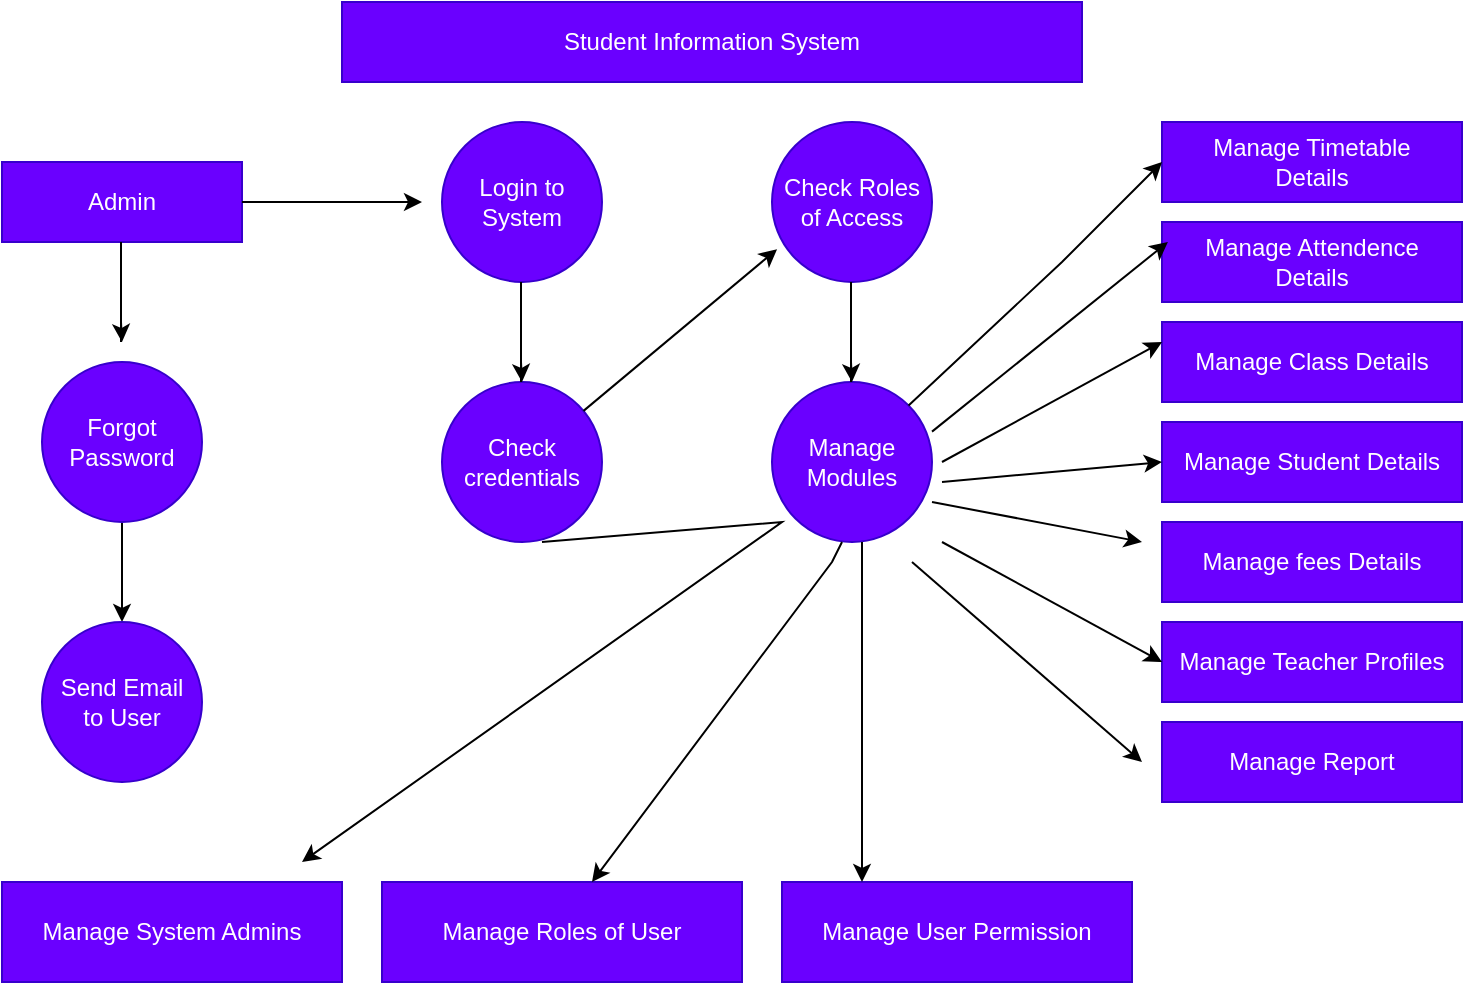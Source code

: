 <mxfile version="28.0.7">
  <diagram name="Page-1" id="XZNoGqd64cOCeawMDGhp">
    <mxGraphModel dx="1034" dy="604" grid="1" gridSize="10" guides="1" tooltips="1" connect="1" arrows="1" fold="1" page="1" pageScale="1" pageWidth="850" pageHeight="1100" background="#ffffff" math="0" shadow="0">
      <root>
        <mxCell id="0" />
        <mxCell id="1" parent="0" />
        <mxCell id="G0Ot-FoULC2eowzURZDv-1" value="Check Roles of Access" style="ellipse;whiteSpace=wrap;html=1;aspect=fixed;strokeColor=#3700CC;fillColor=#6a00ff;fontColor=#ffffff;" vertex="1" parent="1">
          <mxGeometry x="425" y="100" width="80" height="80" as="geometry" />
        </mxCell>
        <mxCell id="G0Ot-FoULC2eowzURZDv-2" value="Manage&lt;div&gt;Modules&lt;/div&gt;" style="ellipse;whiteSpace=wrap;html=1;aspect=fixed;fillColor=#6a00ff;fontColor=#ffffff;strokeColor=#3700CC;" vertex="1" parent="1">
          <mxGeometry x="425" y="230" width="80" height="80" as="geometry" />
        </mxCell>
        <mxCell id="G0Ot-FoULC2eowzURZDv-3" value="Login to System" style="ellipse;whiteSpace=wrap;html=1;aspect=fixed;fillColor=#6a00ff;fontColor=#ffffff;strokeColor=#3700CC;" vertex="1" parent="1">
          <mxGeometry x="260" y="100" width="80" height="80" as="geometry" />
        </mxCell>
        <mxCell id="G0Ot-FoULC2eowzURZDv-4" value="Check credentials" style="ellipse;whiteSpace=wrap;html=1;aspect=fixed;fillColor=#6a00ff;fontColor=#ffffff;strokeColor=#3700CC;" vertex="1" parent="1">
          <mxGeometry x="260" y="230" width="80" height="80" as="geometry" />
        </mxCell>
        <mxCell id="G0Ot-FoULC2eowzURZDv-5" value="Admin" style="rounded=0;whiteSpace=wrap;html=1;fillColor=#6a00ff;fontColor=#ffffff;strokeColor=#3700CC;" vertex="1" parent="1">
          <mxGeometry x="40" y="120" width="120" height="40" as="geometry" />
        </mxCell>
        <mxCell id="G0Ot-FoULC2eowzURZDv-27" value="" style="edgeStyle=orthogonalEdgeStyle;rounded=0;orthogonalLoop=1;jettySize=auto;html=1;" edge="1" parent="1" source="G0Ot-FoULC2eowzURZDv-7" target="G0Ot-FoULC2eowzURZDv-8">
          <mxGeometry relative="1" as="geometry" />
        </mxCell>
        <mxCell id="G0Ot-FoULC2eowzURZDv-7" value="Forgot&lt;div&gt;Password&lt;/div&gt;" style="ellipse;whiteSpace=wrap;html=1;aspect=fixed;fillColor=#6a00ff;fontColor=#ffffff;strokeColor=#3700CC;" vertex="1" parent="1">
          <mxGeometry x="60" y="220" width="80" height="80" as="geometry" />
        </mxCell>
        <mxCell id="G0Ot-FoULC2eowzURZDv-8" value="Send Email&lt;div&gt;to User&lt;/div&gt;" style="ellipse;whiteSpace=wrap;html=1;aspect=fixed;fillColor=#6a00ff;fontColor=#ffffff;strokeColor=#3700CC;" vertex="1" parent="1">
          <mxGeometry x="60" y="350" width="80" height="80" as="geometry" />
        </mxCell>
        <mxCell id="G0Ot-FoULC2eowzURZDv-9" value="Manage System Admins" style="rounded=0;whiteSpace=wrap;html=1;fillColor=#6a00ff;fontColor=#ffffff;strokeColor=#3700CC;" vertex="1" parent="1">
          <mxGeometry x="40" y="480" width="170" height="50" as="geometry" />
        </mxCell>
        <mxCell id="G0Ot-FoULC2eowzURZDv-12" value="Manage Roles of User" style="rounded=0;whiteSpace=wrap;html=1;fillColor=#6a00ff;fontColor=#ffffff;strokeColor=#3700CC;" vertex="1" parent="1">
          <mxGeometry x="230" y="480" width="180" height="50" as="geometry" />
        </mxCell>
        <mxCell id="G0Ot-FoULC2eowzURZDv-13" value="Manage User Permission" style="rounded=0;whiteSpace=wrap;html=1;fillColor=#6a00ff;fontColor=#ffffff;strokeColor=#3700CC;" vertex="1" parent="1">
          <mxGeometry x="430" y="480" width="175" height="50" as="geometry" />
        </mxCell>
        <mxCell id="G0Ot-FoULC2eowzURZDv-14" value="Manage Timetable&lt;div&gt;Details&lt;/div&gt;" style="rounded=0;whiteSpace=wrap;html=1;fillColor=#6a00ff;fontColor=#ffffff;strokeColor=#3700CC;" vertex="1" parent="1">
          <mxGeometry x="620" y="100" width="150" height="40" as="geometry" />
        </mxCell>
        <mxCell id="G0Ot-FoULC2eowzURZDv-15" value="Manage Attendence&lt;div&gt;Details&lt;/div&gt;" style="rounded=0;whiteSpace=wrap;html=1;fillColor=#6a00ff;fontColor=#ffffff;strokeColor=#3700CC;" vertex="1" parent="1">
          <mxGeometry x="620" y="150" width="150" height="40" as="geometry" />
        </mxCell>
        <mxCell id="G0Ot-FoULC2eowzURZDv-16" value="Manage Class Details" style="rounded=0;whiteSpace=wrap;html=1;strokeColor=#3700CC;fillColor=#6a00ff;fontColor=#ffffff;" vertex="1" parent="1">
          <mxGeometry x="620" y="200" width="150" height="40" as="geometry" />
        </mxCell>
        <mxCell id="G0Ot-FoULC2eowzURZDv-17" value="Manage Student Details" style="rounded=0;whiteSpace=wrap;html=1;fillColor=#6a00ff;fontColor=#ffffff;strokeColor=#3700CC;" vertex="1" parent="1">
          <mxGeometry x="620" y="250" width="150" height="40" as="geometry" />
        </mxCell>
        <mxCell id="G0Ot-FoULC2eowzURZDv-18" value="Manage fees Details" style="rounded=0;whiteSpace=wrap;html=1;fillColor=#6a00ff;fontColor=#ffffff;strokeColor=#3700CC;" vertex="1" parent="1">
          <mxGeometry x="620" y="300" width="150" height="40" as="geometry" />
        </mxCell>
        <mxCell id="G0Ot-FoULC2eowzURZDv-19" value="Manage Teacher Profiles" style="rounded=0;whiteSpace=wrap;html=1;fillColor=#6a00ff;fontColor=#ffffff;strokeColor=#3700CC;" vertex="1" parent="1">
          <mxGeometry x="620" y="350" width="150" height="40" as="geometry" />
        </mxCell>
        <mxCell id="G0Ot-FoULC2eowzURZDv-20" value="Manage Report" style="rounded=0;whiteSpace=wrap;html=1;fillColor=#6a00ff;fontColor=#ffffff;strokeColor=#3700CC;" vertex="1" parent="1">
          <mxGeometry x="620" y="400" width="150" height="40" as="geometry" />
        </mxCell>
        <mxCell id="G0Ot-FoULC2eowzURZDv-22" value="Student Information System" style="rounded=0;whiteSpace=wrap;html=1;strokeColor=#3700CC;fillColor=#6a00ff;fontColor=#ffffff;" vertex="1" parent="1">
          <mxGeometry x="210" y="40" width="370" height="40" as="geometry" />
        </mxCell>
        <mxCell id="G0Ot-FoULC2eowzURZDv-23" value="" style="endArrow=classic;html=1;rounded=0;" edge="1" parent="1" source="G0Ot-FoULC2eowzURZDv-5">
          <mxGeometry width="50" height="50" relative="1" as="geometry">
            <mxPoint x="170" y="180" as="sourcePoint" />
            <mxPoint x="250" y="140" as="targetPoint" />
            <Array as="points">
              <mxPoint x="220" y="140" />
            </Array>
          </mxGeometry>
        </mxCell>
        <mxCell id="G0Ot-FoULC2eowzURZDv-24" value="" style="endArrow=classic;html=1;rounded=0;" edge="1" parent="1">
          <mxGeometry width="50" height="50" relative="1" as="geometry">
            <mxPoint x="99.5" y="160" as="sourcePoint" />
            <mxPoint x="100" y="210" as="targetPoint" />
            <Array as="points">
              <mxPoint x="99.5" y="210" />
              <mxPoint x="99.5" y="200" />
            </Array>
          </mxGeometry>
        </mxCell>
        <mxCell id="G0Ot-FoULC2eowzURZDv-28" value="" style="endArrow=classic;html=1;rounded=0;" edge="1" parent="1">
          <mxGeometry width="50" height="50" relative="1" as="geometry">
            <mxPoint x="299.5" y="180" as="sourcePoint" />
            <mxPoint x="300" y="230" as="targetPoint" />
            <Array as="points">
              <mxPoint x="299.5" y="230" />
              <mxPoint x="299.5" y="220" />
            </Array>
          </mxGeometry>
        </mxCell>
        <mxCell id="G0Ot-FoULC2eowzURZDv-31" value="" style="endArrow=classic;html=1;rounded=0;entryX=0.032;entryY=0.795;entryDx=0;entryDy=0;entryPerimeter=0;" edge="1" parent="1" source="G0Ot-FoULC2eowzURZDv-4" target="G0Ot-FoULC2eowzURZDv-1">
          <mxGeometry width="50" height="50" relative="1" as="geometry">
            <mxPoint x="370" y="220" as="sourcePoint" />
            <mxPoint x="420" y="170" as="targetPoint" />
          </mxGeometry>
        </mxCell>
        <mxCell id="G0Ot-FoULC2eowzURZDv-32" value="" style="endArrow=classic;html=1;rounded=0;" edge="1" parent="1">
          <mxGeometry width="50" height="50" relative="1" as="geometry">
            <mxPoint x="464.5" y="180" as="sourcePoint" />
            <mxPoint x="465" y="230" as="targetPoint" />
            <Array as="points">
              <mxPoint x="464.5" y="230" />
              <mxPoint x="464.5" y="220" />
            </Array>
          </mxGeometry>
        </mxCell>
        <mxCell id="G0Ot-FoULC2eowzURZDv-33" value="" style="endArrow=classic;html=1;rounded=0;entryX=0;entryY=0.5;entryDx=0;entryDy=0;exitX=1;exitY=0;exitDx=0;exitDy=0;" edge="1" parent="1" source="G0Ot-FoULC2eowzURZDv-2" target="G0Ot-FoULC2eowzURZDv-14">
          <mxGeometry width="50" height="50" relative="1" as="geometry">
            <mxPoint x="550" y="190" as="sourcePoint" />
            <mxPoint x="600" y="140" as="targetPoint" />
            <Array as="points">
              <mxPoint x="570" y="170" />
            </Array>
          </mxGeometry>
        </mxCell>
        <mxCell id="G0Ot-FoULC2eowzURZDv-35" value="" style="endArrow=classic;html=1;rounded=0;entryX=0;entryY=0.25;entryDx=0;entryDy=0;exitX=0.963;exitY=0.31;exitDx=0;exitDy=0;exitPerimeter=0;" edge="1" parent="1">
          <mxGeometry width="50" height="50" relative="1" as="geometry">
            <mxPoint x="505.0" y="254.8" as="sourcePoint" />
            <mxPoint x="622.96" y="160" as="targetPoint" />
            <Array as="points" />
          </mxGeometry>
        </mxCell>
        <mxCell id="G0Ot-FoULC2eowzURZDv-36" value="" style="endArrow=classic;html=1;rounded=0;entryX=0;entryY=0.25;entryDx=0;entryDy=0;" edge="1" parent="1" target="G0Ot-FoULC2eowzURZDv-16">
          <mxGeometry width="50" height="50" relative="1" as="geometry">
            <mxPoint x="510" y="270" as="sourcePoint" />
            <mxPoint x="610" y="209" as="targetPoint" />
            <Array as="points" />
          </mxGeometry>
        </mxCell>
        <mxCell id="G0Ot-FoULC2eowzURZDv-37" value="" style="endArrow=classic;html=1;rounded=0;entryX=0;entryY=0.5;entryDx=0;entryDy=0;" edge="1" parent="1" target="G0Ot-FoULC2eowzURZDv-17">
          <mxGeometry width="50" height="50" relative="1" as="geometry">
            <mxPoint x="510" y="280" as="sourcePoint" />
            <mxPoint x="580" y="260" as="targetPoint" />
            <Array as="points" />
          </mxGeometry>
        </mxCell>
        <mxCell id="G0Ot-FoULC2eowzURZDv-40" value="" style="endArrow=classic;html=1;rounded=0;" edge="1" parent="1">
          <mxGeometry width="50" height="50" relative="1" as="geometry">
            <mxPoint x="505" y="290" as="sourcePoint" />
            <mxPoint x="610" y="310" as="targetPoint" />
            <Array as="points" />
          </mxGeometry>
        </mxCell>
        <mxCell id="G0Ot-FoULC2eowzURZDv-41" value="" style="endArrow=classic;html=1;rounded=0;entryX=0;entryY=0.5;entryDx=0;entryDy=0;" edge="1" parent="1" target="G0Ot-FoULC2eowzURZDv-19">
          <mxGeometry width="50" height="50" relative="1" as="geometry">
            <mxPoint x="510" y="310" as="sourcePoint" />
            <mxPoint x="657.96" y="350" as="targetPoint" />
            <Array as="points">
              <mxPoint x="510" y="310" />
            </Array>
          </mxGeometry>
        </mxCell>
        <mxCell id="G0Ot-FoULC2eowzURZDv-42" value="" style="endArrow=classic;html=1;rounded=0;" edge="1" parent="1">
          <mxGeometry width="50" height="50" relative="1" as="geometry">
            <mxPoint x="495" y="320" as="sourcePoint" />
            <mxPoint x="610" y="420" as="targetPoint" />
            <Array as="points">
              <mxPoint x="495" y="320" />
            </Array>
          </mxGeometry>
        </mxCell>
        <mxCell id="G0Ot-FoULC2eowzURZDv-43" value="" style="endArrow=classic;html=1;rounded=0;" edge="1" parent="1">
          <mxGeometry width="50" height="50" relative="1" as="geometry">
            <mxPoint x="470" y="340" as="sourcePoint" />
            <mxPoint x="470" y="480" as="targetPoint" />
            <Array as="points">
              <mxPoint x="470" y="310" />
              <mxPoint x="470" y="340" />
            </Array>
          </mxGeometry>
        </mxCell>
        <mxCell id="G0Ot-FoULC2eowzURZDv-44" value="" style="endArrow=classic;html=1;rounded=0;" edge="1" parent="1">
          <mxGeometry width="50" height="50" relative="1" as="geometry">
            <mxPoint x="455" y="320" as="sourcePoint" />
            <mxPoint x="335" y="480" as="targetPoint" />
            <Array as="points">
              <mxPoint x="460" y="310" />
              <mxPoint x="455" y="320" />
            </Array>
          </mxGeometry>
        </mxCell>
        <mxCell id="G0Ot-FoULC2eowzURZDv-45" value="" style="endArrow=classic;html=1;rounded=0;" edge="1" parent="1">
          <mxGeometry width="50" height="50" relative="1" as="geometry">
            <mxPoint x="310" y="310" as="sourcePoint" />
            <mxPoint x="190" y="470" as="targetPoint" />
            <Array as="points">
              <mxPoint x="430" y="300" />
            </Array>
          </mxGeometry>
        </mxCell>
      </root>
    </mxGraphModel>
  </diagram>
</mxfile>
